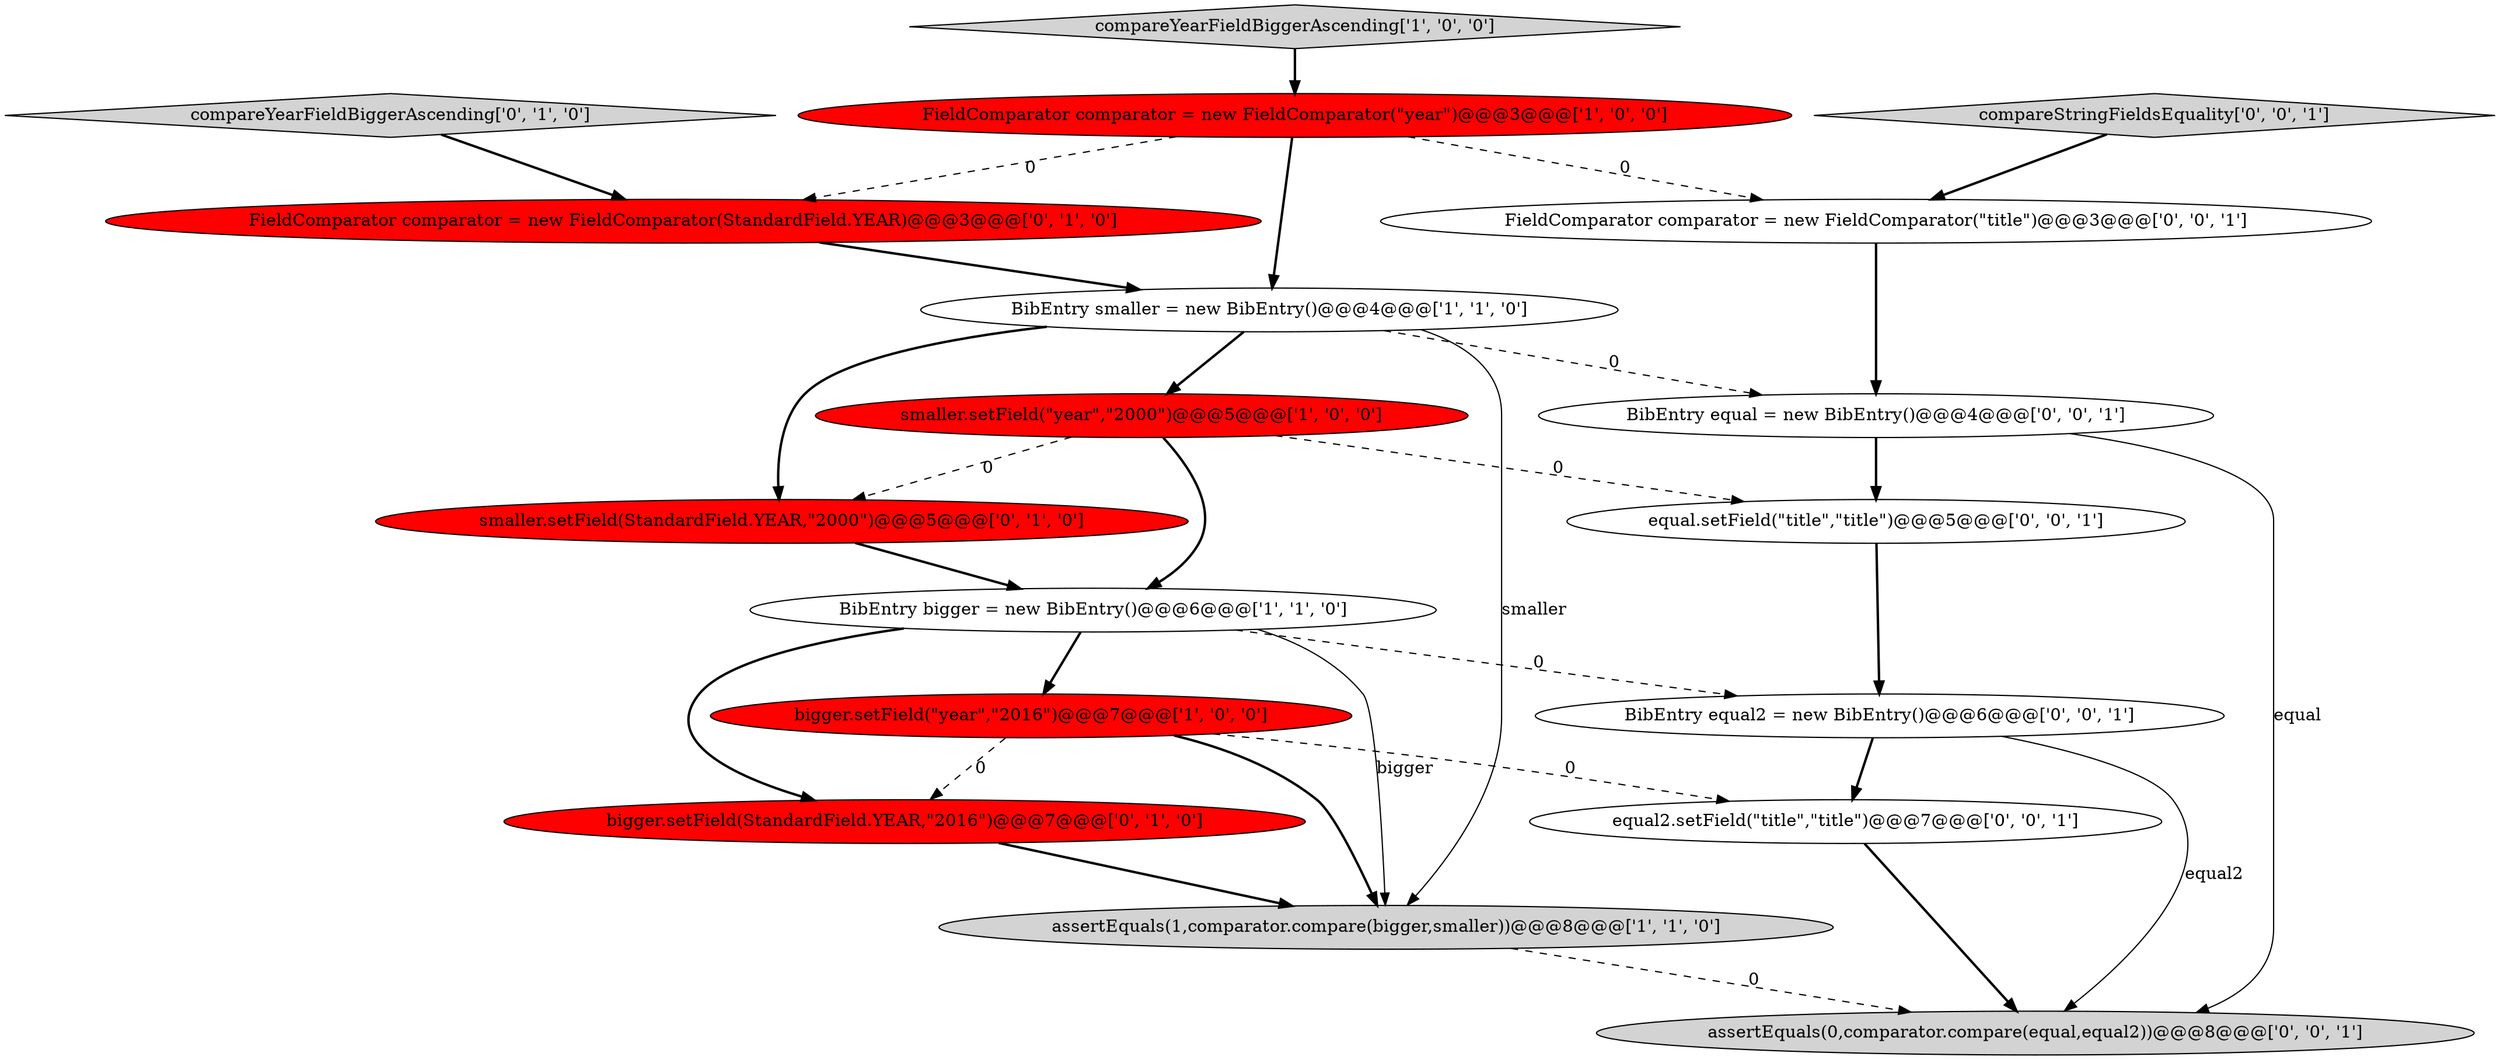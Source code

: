 digraph {
13 [style = filled, label = "BibEntry equal2 = new BibEntry()@@@6@@@['0', '0', '1']", fillcolor = white, shape = ellipse image = "AAA0AAABBB3BBB"];
8 [style = filled, label = "FieldComparator comparator = new FieldComparator(StandardField.YEAR)@@@3@@@['0', '1', '0']", fillcolor = red, shape = ellipse image = "AAA1AAABBB2BBB"];
14 [style = filled, label = "compareStringFieldsEquality['0', '0', '1']", fillcolor = lightgray, shape = diamond image = "AAA0AAABBB3BBB"];
15 [style = filled, label = "equal2.setField(\"title\",\"title\")@@@7@@@['0', '0', '1']", fillcolor = white, shape = ellipse image = "AAA0AAABBB3BBB"];
9 [style = filled, label = "smaller.setField(StandardField.YEAR,\"2000\")@@@5@@@['0', '1', '0']", fillcolor = red, shape = ellipse image = "AAA1AAABBB2BBB"];
2 [style = filled, label = "compareYearFieldBiggerAscending['1', '0', '0']", fillcolor = lightgray, shape = diamond image = "AAA0AAABBB1BBB"];
5 [style = filled, label = "FieldComparator comparator = new FieldComparator(\"year\")@@@3@@@['1', '0', '0']", fillcolor = red, shape = ellipse image = "AAA1AAABBB1BBB"];
17 [style = filled, label = "FieldComparator comparator = new FieldComparator(\"title\")@@@3@@@['0', '0', '1']", fillcolor = white, shape = ellipse image = "AAA0AAABBB3BBB"];
4 [style = filled, label = "BibEntry bigger = new BibEntry()@@@6@@@['1', '1', '0']", fillcolor = white, shape = ellipse image = "AAA0AAABBB1BBB"];
3 [style = filled, label = "assertEquals(1,comparator.compare(bigger,smaller))@@@8@@@['1', '1', '0']", fillcolor = lightgray, shape = ellipse image = "AAA0AAABBB1BBB"];
10 [style = filled, label = "compareYearFieldBiggerAscending['0', '1', '0']", fillcolor = lightgray, shape = diamond image = "AAA0AAABBB2BBB"];
1 [style = filled, label = "smaller.setField(\"year\",\"2000\")@@@5@@@['1', '0', '0']", fillcolor = red, shape = ellipse image = "AAA1AAABBB1BBB"];
0 [style = filled, label = "bigger.setField(\"year\",\"2016\")@@@7@@@['1', '0', '0']", fillcolor = red, shape = ellipse image = "AAA1AAABBB1BBB"];
6 [style = filled, label = "BibEntry smaller = new BibEntry()@@@4@@@['1', '1', '0']", fillcolor = white, shape = ellipse image = "AAA0AAABBB1BBB"];
16 [style = filled, label = "assertEquals(0,comparator.compare(equal,equal2))@@@8@@@['0', '0', '1']", fillcolor = lightgray, shape = ellipse image = "AAA0AAABBB3BBB"];
11 [style = filled, label = "BibEntry equal = new BibEntry()@@@4@@@['0', '0', '1']", fillcolor = white, shape = ellipse image = "AAA0AAABBB3BBB"];
12 [style = filled, label = "equal.setField(\"title\",\"title\")@@@5@@@['0', '0', '1']", fillcolor = white, shape = ellipse image = "AAA0AAABBB3BBB"];
7 [style = filled, label = "bigger.setField(StandardField.YEAR,\"2016\")@@@7@@@['0', '1', '0']", fillcolor = red, shape = ellipse image = "AAA1AAABBB2BBB"];
0->3 [style = bold, label=""];
1->4 [style = bold, label=""];
6->3 [style = solid, label="smaller"];
9->4 [style = bold, label=""];
6->11 [style = dashed, label="0"];
0->15 [style = dashed, label="0"];
1->9 [style = dashed, label="0"];
14->17 [style = bold, label=""];
8->6 [style = bold, label=""];
11->12 [style = bold, label=""];
13->16 [style = solid, label="equal2"];
15->16 [style = bold, label=""];
11->16 [style = solid, label="equal"];
7->3 [style = bold, label=""];
4->7 [style = bold, label=""];
4->0 [style = bold, label=""];
6->1 [style = bold, label=""];
12->13 [style = bold, label=""];
4->3 [style = solid, label="bigger"];
1->12 [style = dashed, label="0"];
5->17 [style = dashed, label="0"];
5->6 [style = bold, label=""];
10->8 [style = bold, label=""];
5->8 [style = dashed, label="0"];
13->15 [style = bold, label=""];
6->9 [style = bold, label=""];
4->13 [style = dashed, label="0"];
0->7 [style = dashed, label="0"];
3->16 [style = dashed, label="0"];
2->5 [style = bold, label=""];
17->11 [style = bold, label=""];
}
